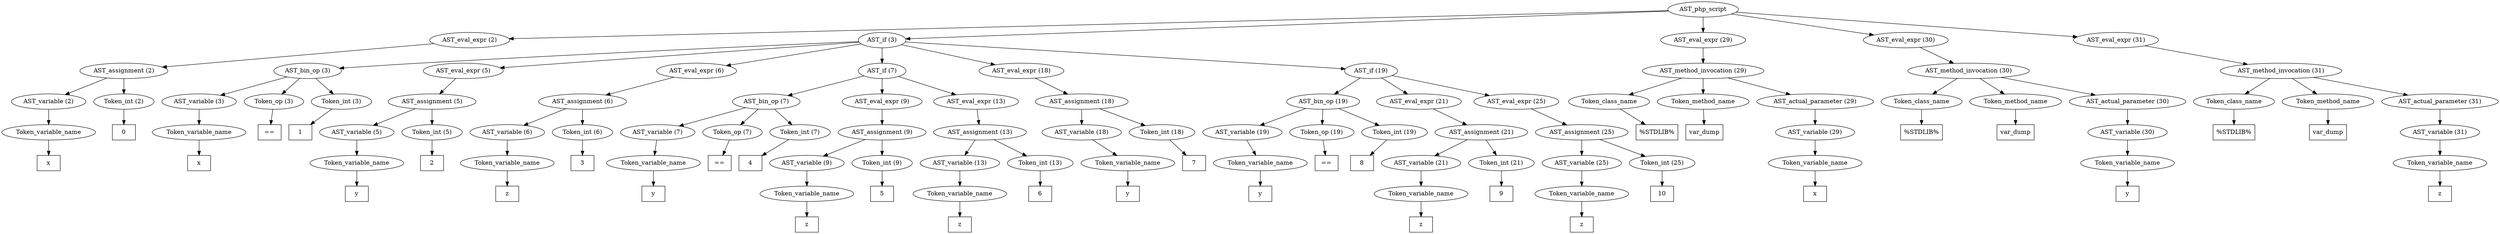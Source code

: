 /*
 * AST in dot format generated by phc -- the PHP compiler
 */

digraph AST {
node_0 [label="AST_php_script"];
node_1 [label="AST_eval_expr (2)"];
node_2 [label="AST_assignment (2)"];
node_3 [label="AST_variable (2)"];
node_4 [label="Token_variable_name"];
node_5 [label="x", shape=box]
node_4 -> node_5;
node_3 -> node_4;
node_6 [label="Token_int (2)"];
node_7 [label="0", shape=box]
node_6 -> node_7;
node_2 -> node_6;
node_2 -> node_3;
node_1 -> node_2;
node_8 [label="AST_if (3)"];
node_9 [label="AST_bin_op (3)"];
node_10 [label="AST_variable (3)"];
node_11 [label="Token_variable_name"];
node_12 [label="x", shape=box]
node_11 -> node_12;
node_10 -> node_11;
node_13 [label="Token_op (3)"];
node_14 [label="==", shape=box]
node_13 -> node_14;
node_15 [label="Token_int (3)"];
node_16 [label="1", shape=box]
node_15 -> node_16;
node_9 -> node_15;
node_9 -> node_13;
node_9 -> node_10;
node_17 [label="AST_eval_expr (5)"];
node_18 [label="AST_assignment (5)"];
node_19 [label="AST_variable (5)"];
node_20 [label="Token_variable_name"];
node_21 [label="y", shape=box]
node_20 -> node_21;
node_19 -> node_20;
node_22 [label="Token_int (5)"];
node_23 [label="2", shape=box]
node_22 -> node_23;
node_18 -> node_22;
node_18 -> node_19;
node_17 -> node_18;
node_24 [label="AST_eval_expr (6)"];
node_25 [label="AST_assignment (6)"];
node_26 [label="AST_variable (6)"];
node_27 [label="Token_variable_name"];
node_28 [label="z", shape=box]
node_27 -> node_28;
node_26 -> node_27;
node_29 [label="Token_int (6)"];
node_30 [label="3", shape=box]
node_29 -> node_30;
node_25 -> node_29;
node_25 -> node_26;
node_24 -> node_25;
node_31 [label="AST_if (7)"];
node_32 [label="AST_bin_op (7)"];
node_33 [label="AST_variable (7)"];
node_34 [label="Token_variable_name"];
node_35 [label="y", shape=box]
node_34 -> node_35;
node_33 -> node_34;
node_36 [label="Token_op (7)"];
node_37 [label="==", shape=box]
node_36 -> node_37;
node_38 [label="Token_int (7)"];
node_39 [label="4", shape=box]
node_38 -> node_39;
node_32 -> node_38;
node_32 -> node_36;
node_32 -> node_33;
node_40 [label="AST_eval_expr (9)"];
node_41 [label="AST_assignment (9)"];
node_42 [label="AST_variable (9)"];
node_43 [label="Token_variable_name"];
node_44 [label="z", shape=box]
node_43 -> node_44;
node_42 -> node_43;
node_45 [label="Token_int (9)"];
node_46 [label="5", shape=box]
node_45 -> node_46;
node_41 -> node_45;
node_41 -> node_42;
node_40 -> node_41;
node_47 [label="AST_eval_expr (13)"];
node_48 [label="AST_assignment (13)"];
node_49 [label="AST_variable (13)"];
node_50 [label="Token_variable_name"];
node_51 [label="z", shape=box]
node_50 -> node_51;
node_49 -> node_50;
node_52 [label="Token_int (13)"];
node_53 [label="6", shape=box]
node_52 -> node_53;
node_48 -> node_52;
node_48 -> node_49;
node_47 -> node_48;
node_31 -> node_47;
node_31 -> node_40;
node_31 -> node_32;
node_54 [label="AST_eval_expr (18)"];
node_55 [label="AST_assignment (18)"];
node_56 [label="AST_variable (18)"];
node_57 [label="Token_variable_name"];
node_58 [label="y", shape=box]
node_57 -> node_58;
node_56 -> node_57;
node_59 [label="Token_int (18)"];
node_60 [label="7", shape=box]
node_59 -> node_60;
node_55 -> node_59;
node_55 -> node_56;
node_54 -> node_55;
node_61 [label="AST_if (19)"];
node_62 [label="AST_bin_op (19)"];
node_63 [label="AST_variable (19)"];
node_64 [label="Token_variable_name"];
node_65 [label="y", shape=box]
node_64 -> node_65;
node_63 -> node_64;
node_66 [label="Token_op (19)"];
node_67 [label="==", shape=box]
node_66 -> node_67;
node_68 [label="Token_int (19)"];
node_69 [label="8", shape=box]
node_68 -> node_69;
node_62 -> node_68;
node_62 -> node_66;
node_62 -> node_63;
node_70 [label="AST_eval_expr (21)"];
node_71 [label="AST_assignment (21)"];
node_72 [label="AST_variable (21)"];
node_73 [label="Token_variable_name"];
node_74 [label="z", shape=box]
node_73 -> node_74;
node_72 -> node_73;
node_75 [label="Token_int (21)"];
node_76 [label="9", shape=box]
node_75 -> node_76;
node_71 -> node_75;
node_71 -> node_72;
node_70 -> node_71;
node_77 [label="AST_eval_expr (25)"];
node_78 [label="AST_assignment (25)"];
node_79 [label="AST_variable (25)"];
node_80 [label="Token_variable_name"];
node_81 [label="z", shape=box]
node_80 -> node_81;
node_79 -> node_80;
node_82 [label="Token_int (25)"];
node_83 [label="10", shape=box]
node_82 -> node_83;
node_78 -> node_82;
node_78 -> node_79;
node_77 -> node_78;
node_61 -> node_77;
node_61 -> node_70;
node_61 -> node_62;
node_8 -> node_61;
node_8 -> node_54;
node_8 -> node_31;
node_8 -> node_24;
node_8 -> node_17;
node_8 -> node_9;
node_84 [label="AST_eval_expr (29)"];
node_85 [label="AST_method_invocation (29)"];
node_86 [label="Token_class_name"];
node_87 [label="%STDLIB%", shape=box]
node_86 -> node_87;
node_88 [label="Token_method_name"];
node_89 [label="var_dump", shape=box]
node_88 -> node_89;
node_90 [label="AST_actual_parameter (29)"];
node_91 [label="AST_variable (29)"];
node_92 [label="Token_variable_name"];
node_93 [label="x", shape=box]
node_92 -> node_93;
node_91 -> node_92;
node_90 -> node_91;
node_85 -> node_90;
node_85 -> node_88;
node_85 -> node_86;
node_84 -> node_85;
node_94 [label="AST_eval_expr (30)"];
node_95 [label="AST_method_invocation (30)"];
node_96 [label="Token_class_name"];
node_97 [label="%STDLIB%", shape=box]
node_96 -> node_97;
node_98 [label="Token_method_name"];
node_99 [label="var_dump", shape=box]
node_98 -> node_99;
node_100 [label="AST_actual_parameter (30)"];
node_101 [label="AST_variable (30)"];
node_102 [label="Token_variable_name"];
node_103 [label="y", shape=box]
node_102 -> node_103;
node_101 -> node_102;
node_100 -> node_101;
node_95 -> node_100;
node_95 -> node_98;
node_95 -> node_96;
node_94 -> node_95;
node_104 [label="AST_eval_expr (31)"];
node_105 [label="AST_method_invocation (31)"];
node_106 [label="Token_class_name"];
node_107 [label="%STDLIB%", shape=box]
node_106 -> node_107;
node_108 [label="Token_method_name"];
node_109 [label="var_dump", shape=box]
node_108 -> node_109;
node_110 [label="AST_actual_parameter (31)"];
node_111 [label="AST_variable (31)"];
node_112 [label="Token_variable_name"];
node_113 [label="z", shape=box]
node_112 -> node_113;
node_111 -> node_112;
node_110 -> node_111;
node_105 -> node_110;
node_105 -> node_108;
node_105 -> node_106;
node_104 -> node_105;
node_0 -> node_104;
node_0 -> node_94;
node_0 -> node_84;
node_0 -> node_8;
node_0 -> node_1;
}
